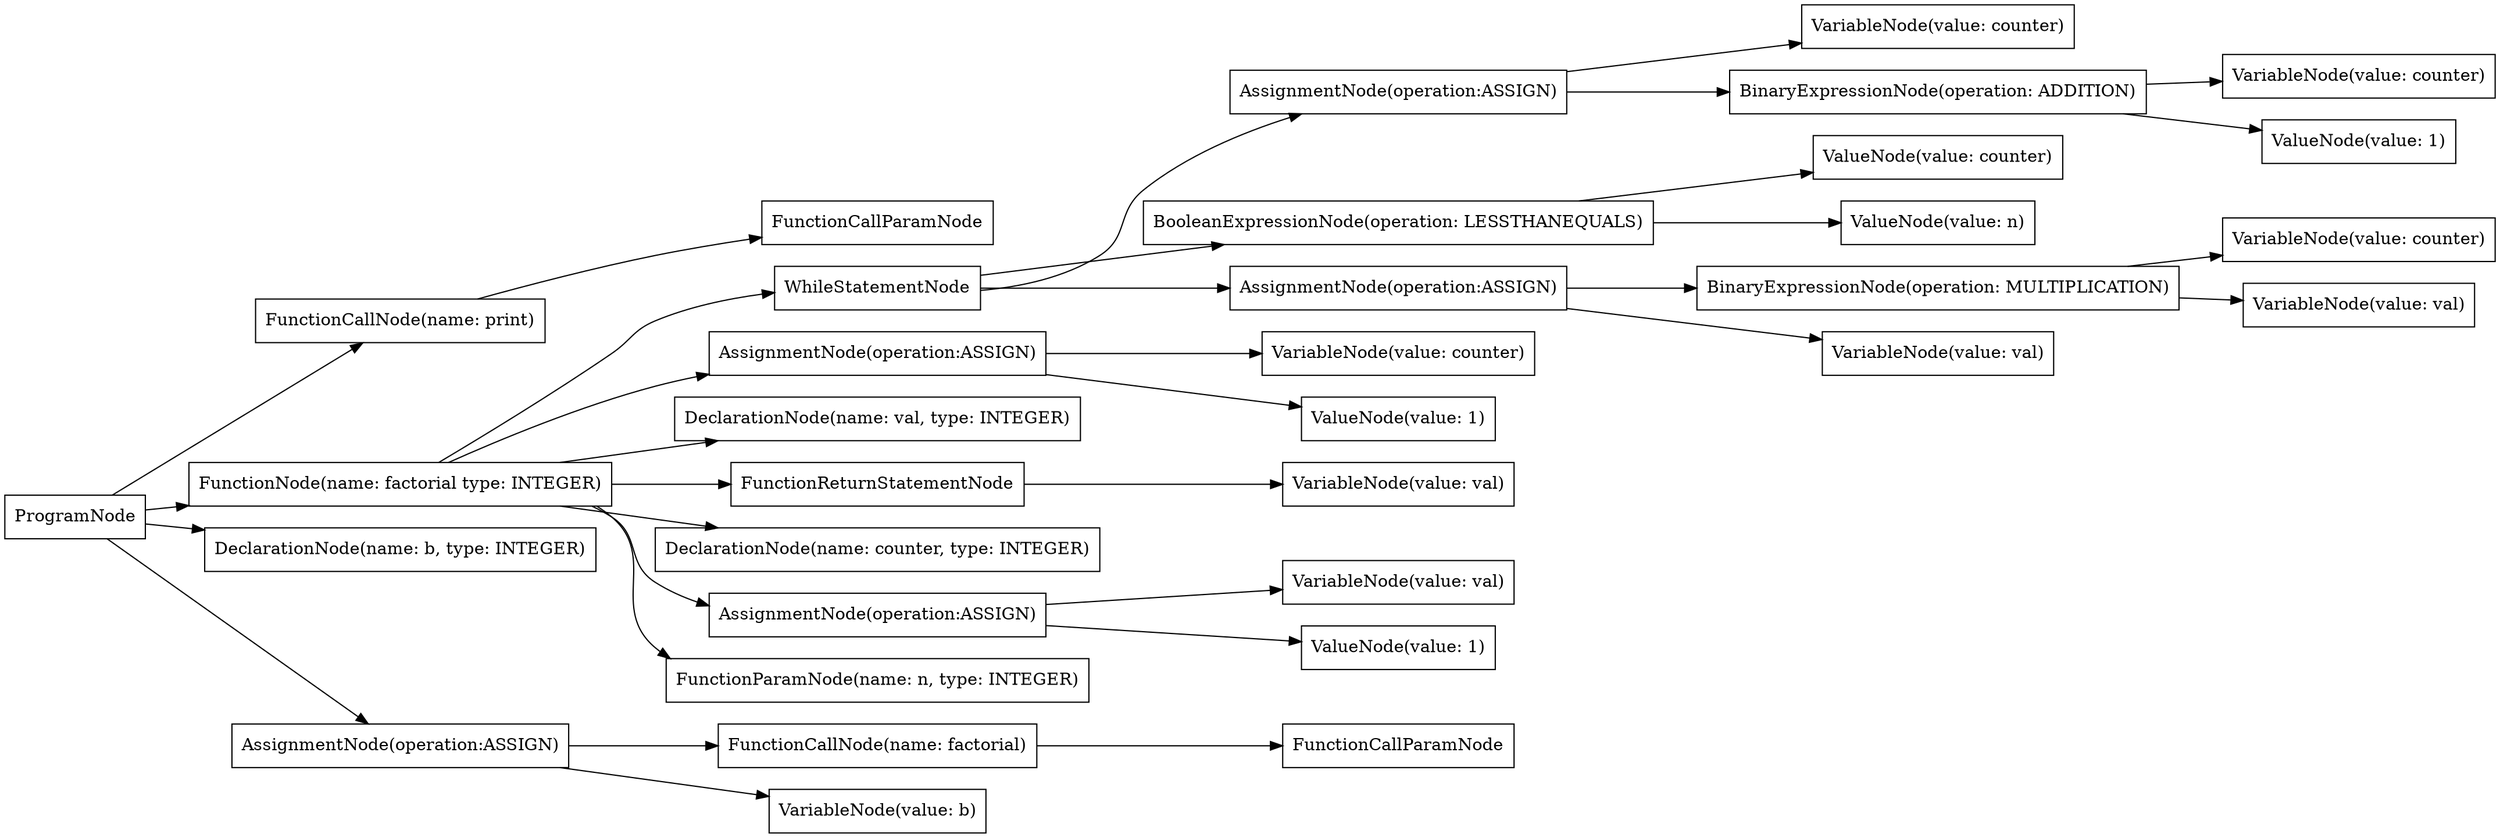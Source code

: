 digraph G {
rankdir=LR
"80273e89-1f91-422f-9849-8fac198df139" [label="VariableNode(value: counter)" shape="box"];
"46690dc6-9387-42ca-a4ac-f7ddcadd4ccc" [label="WhileStatementNode" shape="box"];
"0d560d41-6d2c-4b8d-8168-581f75852347" [label="FunctionCallParamNode" shape="box"];
"cb71babc-4225-42c9-bc2f-e4e0d062c988" [label="ValueNode(value: counter)" shape="box"];
"3b4ee41e-423f-4c7c-bb88-45cb25dcc3c8" [label="AssignmentNode(operation:ASSIGN)" shape="box"];
"fbc044d6-da52-406f-b976-5a4c25ade63a" [label="VariableNode(value: val)" shape="box"];
"c2e7adf5-517c-4b21-a565-1ba937f04834" [label="AssignmentNode(operation:ASSIGN)" shape="box"];
"38659834-fc3d-4fc0-9a73-a5296b2f295e" [label="FunctionCallParamNode" shape="box"];
"0e59c5f4-d050-4c4c-abd8-fb2c57cafb87" [label="VariableNode(value: counter)" shape="box"];
"b6317442-fc68-4266-bc4a-6b340c134359" [label="ValueNode(value: n)" shape="box"];
"33212f58-5f7e-4f9f-ad5d-d5b63c62d85d" [label="FunctionCallNode(name: print)" shape="box"];
"648abdc5-2e0d-4d57-b430-e9a2e2d0aac7" [label="FunctionCallNode(name: factorial)" shape="box"];
"f31e73e9-e20e-43e8-8e01-588560e0de67" [label="DeclarationNode(name: val, type: INTEGER)" shape="box"];
"c5944b2e-7ea4-4051-8b09-d2e494e18297" [label="ValueNode(value: 1)" shape="box"];
"7379a1e6-ad58-4837-aa11-cd6808c6e757" [label="VariableNode(value: val)" shape="box"];
"a4b08c15-ba8c-4826-93b7-4ad2bb908322" [label="FunctionReturnStatementNode" shape="box"];
"0e2dc8ab-d020-437d-8260-3faac94b5283" [label="BooleanExpressionNode(operation: LESSTHANEQUALS)" shape="box"];
"0df78581-e21d-4267-9418-f5a9571e7c3e" [label="AssignmentNode(operation:ASSIGN)" shape="box"];
"7ffbb8bf-1fec-4758-ac28-43134e60a3b5" [label="BinaryExpressionNode(operation: MULTIPLICATION)" shape="box"];
"c49216fc-eaf3-47b6-9263-d6fea98be2e2" [label="ProgramNode" shape="box"];
"3240e87b-6c33-46e6-b994-cdaa8cebaae4" [label="VariableNode(value: counter)" shape="box"];
"b6b14184-a096-4ec3-9a6c-15629a6f72e1" [label="FunctionNode(name: factorial type: INTEGER)" shape="box"];
"ce54e0e1-c422-4bb2-8dbc-cc3cf3475102" [label="ValueNode(value: 1)" shape="box"];
"5a15c022-532f-41df-b933-d98743a6f170" [label="VariableNode(value: counter)" shape="box"];
"e4878145-a057-4cd5-bcf4-b865a8b3244b" [label="DeclarationNode(name: counter, type: INTEGER)" shape="box"];
"0b8bc968-16b9-4643-994c-f721a7af30f1" [label="DeclarationNode(name: b, type: INTEGER)" shape="box"];
"55dc6ba3-9557-4590-a8ab-ef1594101b7b" [label="AssignmentNode(operation:ASSIGN)" shape="box"];
"06449997-027c-4fdc-8366-fe77cefc18f3" [label="AssignmentNode(operation:ASSIGN)" shape="box"];
"6f98aedf-3193-4f73-9209-4d4d492a1b78" [label="FunctionParamNode(name: n, type: INTEGER)" shape="box"];
"c03426df-215b-45fa-814b-df380ea545a9" [label="VariableNode(value: val)" shape="box"];
"9c74cbfc-e86f-4388-9ff0-0d9a535ab167" [label="ValueNode(value: 1)" shape="box"];
"bd4e228b-dbea-4163-89f9-c053836370bd" [label="VariableNode(value: b)" shape="box"];
"37849437-7edc-492d-a79a-2f06d062eb87" [label="VariableNode(value: val)" shape="box"];
"1b67c7df-f260-4c0d-895c-1b2b773f44a1" [label="BinaryExpressionNode(operation: ADDITION)" shape="box"];
"c49216fc-eaf3-47b6-9263-d6fea98be2e2" -> "0b8bc968-16b9-4643-994c-f721a7af30f1";
"c49216fc-eaf3-47b6-9263-d6fea98be2e2" -> "b6b14184-a096-4ec3-9a6c-15629a6f72e1";
"b6b14184-a096-4ec3-9a6c-15629a6f72e1" -> "6f98aedf-3193-4f73-9209-4d4d492a1b78";
"b6b14184-a096-4ec3-9a6c-15629a6f72e1" -> "f31e73e9-e20e-43e8-8e01-588560e0de67";
"b6b14184-a096-4ec3-9a6c-15629a6f72e1" -> "e4878145-a057-4cd5-bcf4-b865a8b3244b";
"b6b14184-a096-4ec3-9a6c-15629a6f72e1" -> "55dc6ba3-9557-4590-a8ab-ef1594101b7b";
"55dc6ba3-9557-4590-a8ab-ef1594101b7b" -> "fbc044d6-da52-406f-b976-5a4c25ade63a";
"55dc6ba3-9557-4590-a8ab-ef1594101b7b" -> "ce54e0e1-c422-4bb2-8dbc-cc3cf3475102";
"b6b14184-a096-4ec3-9a6c-15629a6f72e1" -> "c2e7adf5-517c-4b21-a565-1ba937f04834";
"c2e7adf5-517c-4b21-a565-1ba937f04834" -> "80273e89-1f91-422f-9849-8fac198df139";
"c2e7adf5-517c-4b21-a565-1ba937f04834" -> "c5944b2e-7ea4-4051-8b09-d2e494e18297";
"b6b14184-a096-4ec3-9a6c-15629a6f72e1" -> "46690dc6-9387-42ca-a4ac-f7ddcadd4ccc";
"46690dc6-9387-42ca-a4ac-f7ddcadd4ccc" -> "0e2dc8ab-d020-437d-8260-3faac94b5283";
"0e2dc8ab-d020-437d-8260-3faac94b5283" -> "cb71babc-4225-42c9-bc2f-e4e0d062c988";
"0e2dc8ab-d020-437d-8260-3faac94b5283" -> "b6317442-fc68-4266-bc4a-6b340c134359";
"46690dc6-9387-42ca-a4ac-f7ddcadd4ccc" -> "0df78581-e21d-4267-9418-f5a9571e7c3e";
"0df78581-e21d-4267-9418-f5a9571e7c3e" -> "37849437-7edc-492d-a79a-2f06d062eb87";
"0df78581-e21d-4267-9418-f5a9571e7c3e" -> "7ffbb8bf-1fec-4758-ac28-43134e60a3b5";
"7ffbb8bf-1fec-4758-ac28-43134e60a3b5" -> "7379a1e6-ad58-4837-aa11-cd6808c6e757";
"7ffbb8bf-1fec-4758-ac28-43134e60a3b5" -> "0e59c5f4-d050-4c4c-abd8-fb2c57cafb87";
"46690dc6-9387-42ca-a4ac-f7ddcadd4ccc" -> "3b4ee41e-423f-4c7c-bb88-45cb25dcc3c8";
"3b4ee41e-423f-4c7c-bb88-45cb25dcc3c8" -> "3240e87b-6c33-46e6-b994-cdaa8cebaae4";
"3b4ee41e-423f-4c7c-bb88-45cb25dcc3c8" -> "1b67c7df-f260-4c0d-895c-1b2b773f44a1";
"1b67c7df-f260-4c0d-895c-1b2b773f44a1" -> "5a15c022-532f-41df-b933-d98743a6f170";
"1b67c7df-f260-4c0d-895c-1b2b773f44a1" -> "9c74cbfc-e86f-4388-9ff0-0d9a535ab167";
"b6b14184-a096-4ec3-9a6c-15629a6f72e1" -> "a4b08c15-ba8c-4826-93b7-4ad2bb908322";
"a4b08c15-ba8c-4826-93b7-4ad2bb908322" -> "c03426df-215b-45fa-814b-df380ea545a9";
"c49216fc-eaf3-47b6-9263-d6fea98be2e2" -> "06449997-027c-4fdc-8366-fe77cefc18f3";
"06449997-027c-4fdc-8366-fe77cefc18f3" -> "bd4e228b-dbea-4163-89f9-c053836370bd";
"06449997-027c-4fdc-8366-fe77cefc18f3" -> "648abdc5-2e0d-4d57-b430-e9a2e2d0aac7";
"648abdc5-2e0d-4d57-b430-e9a2e2d0aac7" -> "0d560d41-6d2c-4b8d-8168-581f75852347";
"c49216fc-eaf3-47b6-9263-d6fea98be2e2" -> "33212f58-5f7e-4f9f-ad5d-d5b63c62d85d";
"33212f58-5f7e-4f9f-ad5d-d5b63c62d85d" -> "38659834-fc3d-4fc0-9a73-a5296b2f295e";
}
